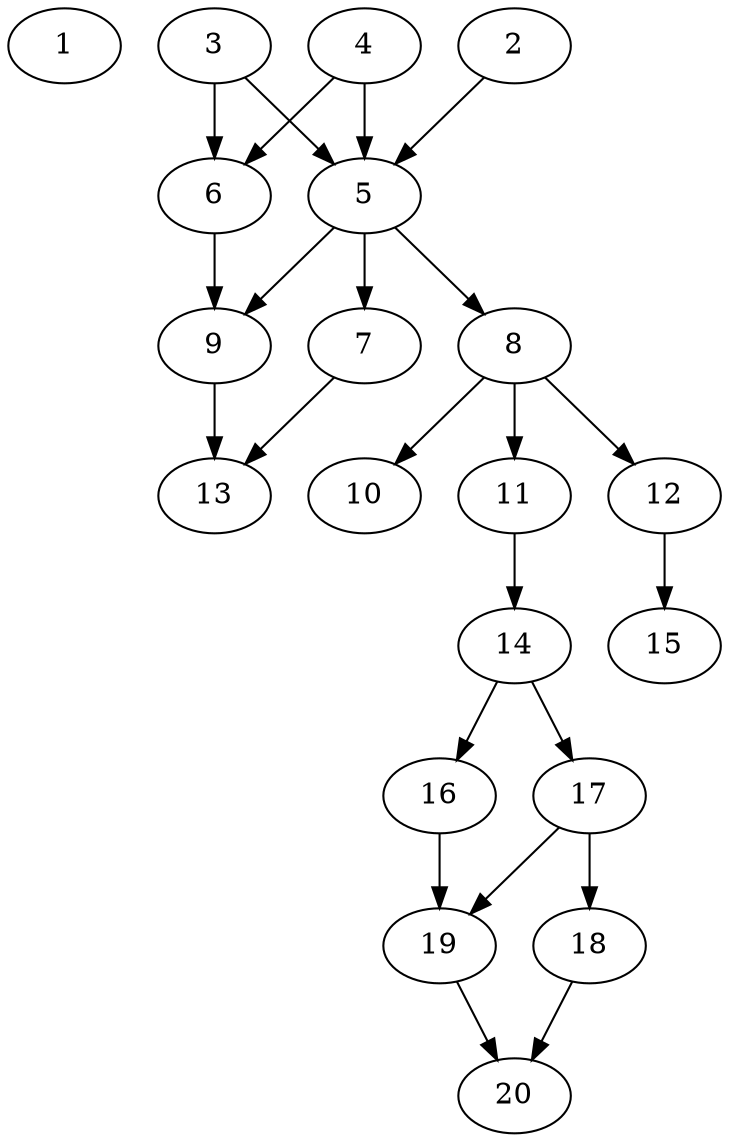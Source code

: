 // DAG automatically generated by daggen at Fri Jul 22 09:10:49 2022
// ./daggen --dot -n 20 --ccr 0.5 --fat 0.5 --regular 0.5 --density 0.6
digraph G {
  1 [compute_size="7710501167", trans_size="409505", result_size="0", ram="50855632",alpha="0.12"]
  2 [compute_size="33743826009", trans_size="1011996", result_size="1024", ram="5742750",alpha="0.05"]
  2 -> 5 [size ="1024"]
  3 [compute_size="8526896354", trans_size="338611", result_size="74752", ram="5936990",alpha="0.16"]
  3 -> 5 [size ="74752"]
  3 -> 6 [size ="74752"]
  4 [compute_size="216655844557", trans_size="430434", result_size="9216", ram="21425658",alpha="0.16"]
  4 -> 5 [size ="9216"]
  4 -> 6 [size ="9216"]
  5 [compute_size="1073741824000", trans_size="740427", result_size="1024", ram="36481776",alpha="0.13"]
  5 -> 7 [size ="1024"]
  5 -> 8 [size ="1024"]
  5 -> 9 [size ="1024"]
  6 [compute_size="65331342766", trans_size="927873", result_size="29696", ram="39739900",alpha="0.17"]
  6 -> 9 [size ="29696"]
  7 [compute_size="310977543399", trans_size="179720", result_size="9216", ram="34985984",alpha="0.14"]
  7 -> 13 [size ="9216"]
  8 [compute_size="134217728000", trans_size="531309", result_size="1024", ram="36997772",alpha="0.17"]
  8 -> 10 [size ="1024"]
  8 -> 11 [size ="1024"]
  8 -> 12 [size ="1024"]
  9 [compute_size="51512712262", trans_size="814499", result_size="1024", ram="44765036",alpha="0.18"]
  9 -> 13 [size ="1024"]
  10 [compute_size="6711170471", trans_size="982954", result_size="0", ram="4406806",alpha="0.17"]
  11 [compute_size="8567493159", trans_size="474966", result_size="74752", ram="43904460",alpha="0.17"]
  11 -> 14 [size ="74752"]
  12 [compute_size="1733096735", trans_size="141289", result_size="29696", ram="29816230",alpha="0.03"]
  12 -> 15 [size ="29696"]
  13 [compute_size="368293445632", trans_size="271656", result_size="0", ram="33566020",alpha="0.15"]
  14 [compute_size="6507808882", trans_size="503075", result_size="74752", ram="35042600",alpha="0.18"]
  14 -> 16 [size ="74752"]
  14 -> 17 [size ="74752"]
  15 [compute_size="7281313449", trans_size="823992", result_size="0", ram="8177352",alpha="0.10"]
  16 [compute_size="122058339630", trans_size="608533", result_size="9216", ram="9636091",alpha="0.12"]
  16 -> 19 [size ="9216"]
  17 [compute_size="42081635448", trans_size="123730", result_size="70656", ram="28812896",alpha="0.11"]
  17 -> 18 [size ="70656"]
  17 -> 19 [size ="70656"]
  18 [compute_size="80292081041", trans_size="290242", result_size="29696", ram="23331060",alpha="0.07"]
  18 -> 20 [size ="29696"]
  19 [compute_size="33932275248", trans_size="681194", result_size="91136", ram="36131140",alpha="0.18"]
  19 -> 20 [size ="91136"]
  20 [compute_size="180781103016", trans_size="883154", result_size="0", ram="18957322",alpha="0.18"]
}